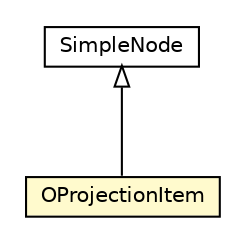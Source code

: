 #!/usr/local/bin/dot
#
# Class diagram 
# Generated by UMLGraph version R5_6-24-gf6e263 (http://www.umlgraph.org/)
#

digraph G {
	edge [fontname="Helvetica",fontsize=10,labelfontname="Helvetica",labelfontsize=10];
	node [fontname="Helvetica",fontsize=10,shape=plaintext];
	nodesep=0.25;
	ranksep=0.5;
	// com.orientechnologies.orient.core.sql.parser.OProjectionItem
	c2823372 [label=<<table title="com.orientechnologies.orient.core.sql.parser.OProjectionItem" border="0" cellborder="1" cellspacing="0" cellpadding="2" port="p" bgcolor="lemonChiffon" href="./OProjectionItem.html">
		<tr><td><table border="0" cellspacing="0" cellpadding="1">
<tr><td align="center" balign="center"> OProjectionItem </td></tr>
		</table></td></tr>
		</table>>, URL="./OProjectionItem.html", fontname="Helvetica", fontcolor="black", fontsize=10.0];
	// com.orientechnologies.orient.core.sql.parser.SimpleNode
	c2823465 [label=<<table title="com.orientechnologies.orient.core.sql.parser.SimpleNode" border="0" cellborder="1" cellspacing="0" cellpadding="2" port="p" href="./SimpleNode.html">
		<tr><td><table border="0" cellspacing="0" cellpadding="1">
<tr><td align="center" balign="center"> SimpleNode </td></tr>
		</table></td></tr>
		</table>>, URL="./SimpleNode.html", fontname="Helvetica", fontcolor="black", fontsize=10.0];
	//com.orientechnologies.orient.core.sql.parser.OProjectionItem extends com.orientechnologies.orient.core.sql.parser.SimpleNode
	c2823465:p -> c2823372:p [dir=back,arrowtail=empty];
}

